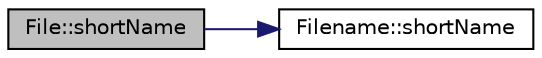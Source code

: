 digraph "File::shortName"
{
 // LATEX_PDF_SIZE
  edge [fontname="Helvetica",fontsize="10",labelfontname="Helvetica",labelfontsize="10"];
  node [fontname="Helvetica",fontsize="10",shape=record];
  rankdir="LR";
  Node1 [label="File::shortName",height=0.2,width=0.4,color="black", fillcolor="grey75", style="filled", fontcolor="black",tooltip=" "];
  Node1 -> Node2 [color="midnightblue",fontsize="10",style="solid",fontname="Helvetica"];
  Node2 [label="Filename::shortName",height=0.2,width=0.4,color="black", fillcolor="white", style="filled",URL="$class_filename.html#a16a859ce80a8efeabbf8b28add13c55f",tooltip=" "];
}
